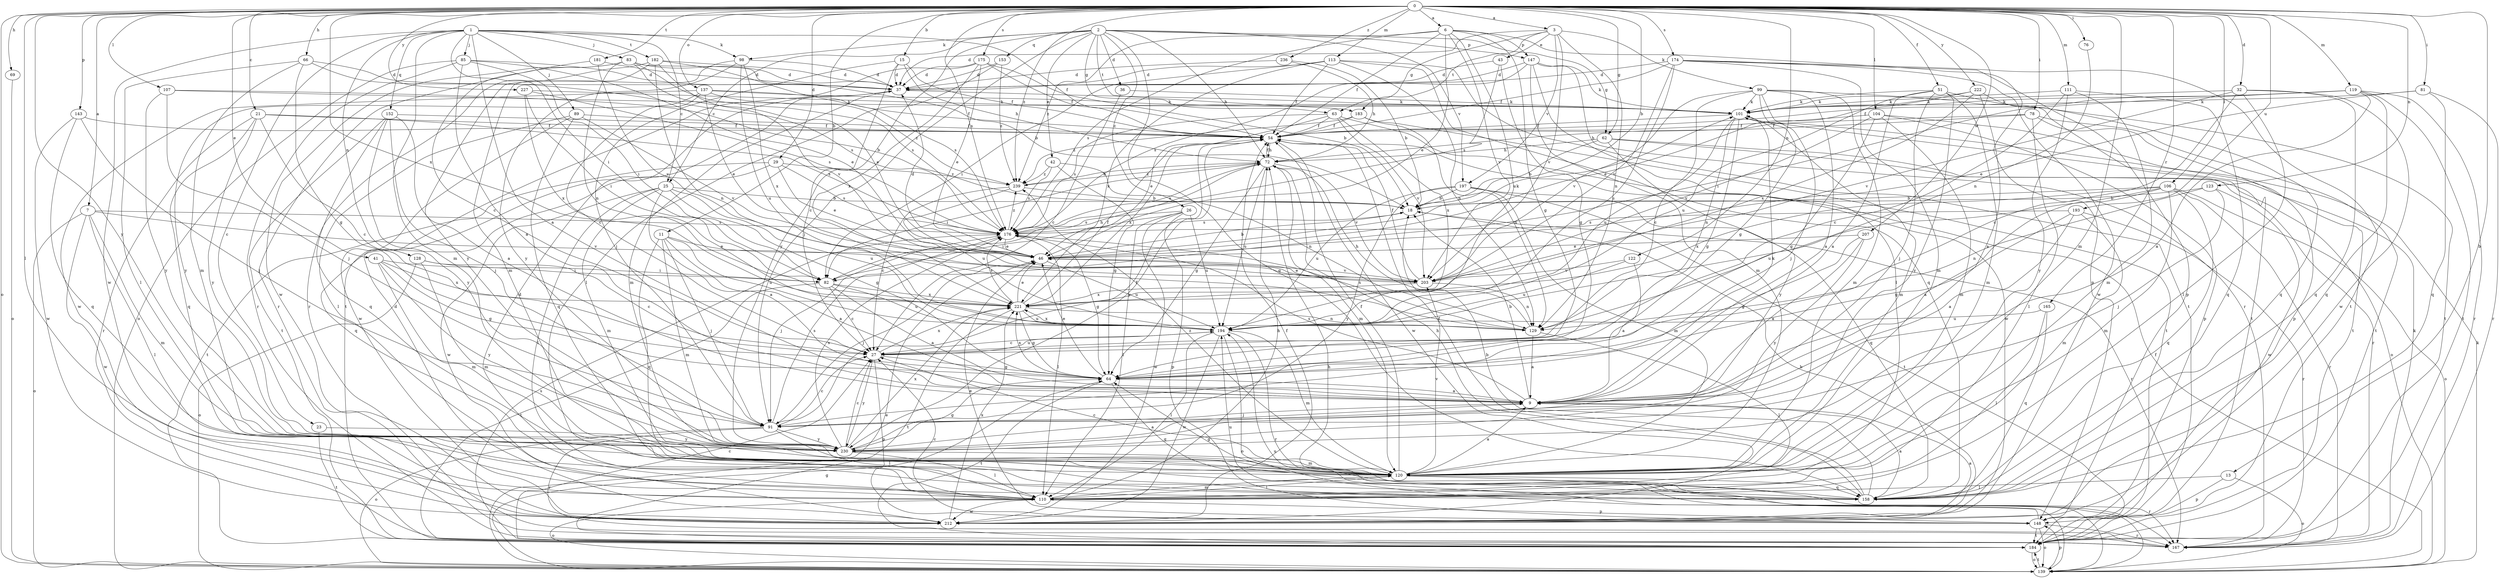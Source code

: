 strict digraph  {
0;
1;
2;
3;
6;
7;
9;
11;
13;
15;
18;
21;
23;
25;
26;
27;
29;
32;
36;
37;
41;
42;
43;
46;
51;
54;
62;
63;
64;
66;
69;
72;
76;
78;
81;
82;
83;
85;
89;
91;
98;
99;
101;
104;
106;
107;
110;
111;
113;
119;
120;
122;
123;
128;
129;
137;
139;
143;
147;
148;
152;
153;
158;
165;
167;
174;
175;
176;
181;
182;
183;
184;
193;
194;
197;
203;
207;
212;
221;
222;
227;
230;
236;
239;
0 -> 3  [label=a];
0 -> 6  [label=a];
0 -> 7  [label=a];
0 -> 11  [label=b];
0 -> 13  [label=b];
0 -> 15  [label=b];
0 -> 18  [label=b];
0 -> 21  [label=c];
0 -> 29  [label=d];
0 -> 32  [label=d];
0 -> 41  [label=e];
0 -> 51  [label=f];
0 -> 62  [label=g];
0 -> 66  [label=h];
0 -> 69  [label=h];
0 -> 76  [label=i];
0 -> 78  [label=i];
0 -> 81  [label=i];
0 -> 104  [label=l];
0 -> 106  [label=l];
0 -> 107  [label=l];
0 -> 110  [label=l];
0 -> 111  [label=m];
0 -> 113  [label=m];
0 -> 119  [label=m];
0 -> 120  [label=m];
0 -> 122  [label=n];
0 -> 123  [label=n];
0 -> 137  [label=o];
0 -> 139  [label=o];
0 -> 143  [label=p];
0 -> 165  [label=r];
0 -> 174  [label=s];
0 -> 175  [label=s];
0 -> 176  [label=s];
0 -> 181  [label=t];
0 -> 193  [label=u];
0 -> 207  [label=w];
0 -> 221  [label=x];
0 -> 222  [label=y];
0 -> 227  [label=y];
0 -> 230  [label=y];
0 -> 236  [label=z];
0 -> 239  [label=z];
1 -> 9  [label=a];
1 -> 23  [label=c];
1 -> 25  [label=c];
1 -> 54  [label=f];
1 -> 82  [label=i];
1 -> 83  [label=j];
1 -> 85  [label=j];
1 -> 89  [label=j];
1 -> 98  [label=k];
1 -> 120  [label=m];
1 -> 128  [label=n];
1 -> 152  [label=q];
1 -> 182  [label=t];
1 -> 212  [label=w];
2 -> 25  [label=c];
2 -> 26  [label=c];
2 -> 36  [label=d];
2 -> 42  [label=e];
2 -> 62  [label=g];
2 -> 63  [label=g];
2 -> 72  [label=h];
2 -> 91  [label=j];
2 -> 98  [label=k];
2 -> 147  [label=p];
2 -> 153  [label=q];
2 -> 158  [label=q];
2 -> 183  [label=t];
2 -> 197  [label=v];
2 -> 230  [label=y];
3 -> 37  [label=d];
3 -> 43  [label=e];
3 -> 63  [label=g];
3 -> 99  [label=k];
3 -> 129  [label=n];
3 -> 183  [label=t];
3 -> 197  [label=v];
3 -> 203  [label=v];
6 -> 46  [label=e];
6 -> 54  [label=f];
6 -> 64  [label=g];
6 -> 147  [label=p];
6 -> 148  [label=p];
6 -> 176  [label=s];
6 -> 194  [label=u];
6 -> 203  [label=v];
6 -> 239  [label=z];
7 -> 110  [label=l];
7 -> 120  [label=m];
7 -> 139  [label=o];
7 -> 176  [label=s];
7 -> 203  [label=v];
7 -> 212  [label=w];
9 -> 18  [label=b];
9 -> 91  [label=j];
9 -> 101  [label=k];
9 -> 176  [label=s];
11 -> 9  [label=a];
11 -> 46  [label=e];
11 -> 91  [label=j];
11 -> 120  [label=m];
11 -> 158  [label=q];
11 -> 194  [label=u];
13 -> 110  [label=l];
13 -> 139  [label=o];
13 -> 148  [label=p];
15 -> 27  [label=c];
15 -> 37  [label=d];
15 -> 54  [label=f];
15 -> 72  [label=h];
15 -> 91  [label=j];
18 -> 167  [label=r];
18 -> 176  [label=s];
21 -> 27  [label=c];
21 -> 54  [label=f];
21 -> 158  [label=q];
21 -> 167  [label=r];
21 -> 176  [label=s];
21 -> 230  [label=y];
23 -> 184  [label=t];
23 -> 230  [label=y];
25 -> 9  [label=a];
25 -> 18  [label=b];
25 -> 64  [label=g];
25 -> 110  [label=l];
25 -> 120  [label=m];
25 -> 194  [label=u];
25 -> 212  [label=w];
26 -> 82  [label=i];
26 -> 110  [label=l];
26 -> 148  [label=p];
26 -> 176  [label=s];
26 -> 194  [label=u];
26 -> 212  [label=w];
27 -> 64  [label=g];
27 -> 148  [label=p];
27 -> 194  [label=u];
27 -> 221  [label=x];
27 -> 230  [label=y];
29 -> 46  [label=e];
29 -> 158  [label=q];
29 -> 176  [label=s];
29 -> 184  [label=t];
29 -> 239  [label=z];
32 -> 27  [label=c];
32 -> 101  [label=k];
32 -> 110  [label=l];
32 -> 158  [label=q];
32 -> 203  [label=v];
32 -> 212  [label=w];
36 -> 27  [label=c];
36 -> 101  [label=k];
37 -> 101  [label=k];
37 -> 120  [label=m];
41 -> 64  [label=g];
41 -> 82  [label=i];
41 -> 120  [label=m];
41 -> 221  [label=x];
41 -> 230  [label=y];
42 -> 64  [label=g];
42 -> 129  [label=n];
42 -> 176  [label=s];
42 -> 239  [label=z];
43 -> 37  [label=d];
43 -> 64  [label=g];
43 -> 176  [label=s];
46 -> 18  [label=b];
46 -> 37  [label=d];
46 -> 91  [label=j];
46 -> 101  [label=k];
46 -> 194  [label=u];
46 -> 203  [label=v];
51 -> 9  [label=a];
51 -> 91  [label=j];
51 -> 101  [label=k];
51 -> 120  [label=m];
51 -> 184  [label=t];
51 -> 194  [label=u];
51 -> 230  [label=y];
54 -> 72  [label=h];
54 -> 212  [label=w];
54 -> 221  [label=x];
54 -> 230  [label=y];
62 -> 18  [label=b];
62 -> 72  [label=h];
62 -> 139  [label=o];
62 -> 167  [label=r];
62 -> 230  [label=y];
63 -> 46  [label=e];
63 -> 54  [label=f];
63 -> 176  [label=s];
63 -> 203  [label=v];
63 -> 212  [label=w];
63 -> 221  [label=x];
64 -> 9  [label=a];
64 -> 46  [label=e];
64 -> 158  [label=q];
64 -> 184  [label=t];
64 -> 221  [label=x];
66 -> 37  [label=d];
66 -> 64  [label=g];
66 -> 110  [label=l];
66 -> 120  [label=m];
66 -> 176  [label=s];
69 -> 139  [label=o];
72 -> 54  [label=f];
72 -> 64  [label=g];
72 -> 82  [label=i];
72 -> 120  [label=m];
72 -> 176  [label=s];
72 -> 194  [label=u];
72 -> 203  [label=v];
72 -> 239  [label=z];
76 -> 129  [label=n];
78 -> 54  [label=f];
78 -> 72  [label=h];
78 -> 110  [label=l];
78 -> 148  [label=p];
78 -> 184  [label=t];
81 -> 46  [label=e];
81 -> 101  [label=k];
81 -> 158  [label=q];
81 -> 167  [label=r];
82 -> 9  [label=a];
82 -> 27  [label=c];
82 -> 72  [label=h];
82 -> 184  [label=t];
82 -> 194  [label=u];
82 -> 221  [label=x];
83 -> 18  [label=b];
83 -> 37  [label=d];
83 -> 46  [label=e];
83 -> 129  [label=n];
83 -> 167  [label=r];
83 -> 176  [label=s];
83 -> 212  [label=w];
85 -> 9  [label=a];
85 -> 37  [label=d];
85 -> 46  [label=e];
85 -> 82  [label=i];
85 -> 139  [label=o];
85 -> 167  [label=r];
89 -> 54  [label=f];
89 -> 110  [label=l];
89 -> 158  [label=q];
89 -> 203  [label=v];
89 -> 212  [label=w];
91 -> 27  [label=c];
91 -> 54  [label=f];
91 -> 110  [label=l];
91 -> 139  [label=o];
91 -> 167  [label=r];
91 -> 176  [label=s];
91 -> 230  [label=y];
98 -> 37  [label=d];
98 -> 120  [label=m];
98 -> 194  [label=u];
98 -> 221  [label=x];
98 -> 230  [label=y];
99 -> 9  [label=a];
99 -> 27  [label=c];
99 -> 64  [label=g];
99 -> 91  [label=j];
99 -> 101  [label=k];
99 -> 120  [label=m];
99 -> 184  [label=t];
99 -> 203  [label=v];
101 -> 54  [label=f];
101 -> 64  [label=g];
101 -> 120  [label=m];
101 -> 129  [label=n];
101 -> 194  [label=u];
104 -> 54  [label=f];
104 -> 64  [label=g];
104 -> 120  [label=m];
104 -> 148  [label=p];
104 -> 184  [label=t];
104 -> 203  [label=v];
106 -> 9  [label=a];
106 -> 18  [label=b];
106 -> 120  [label=m];
106 -> 139  [label=o];
106 -> 158  [label=q];
106 -> 167  [label=r];
106 -> 194  [label=u];
106 -> 221  [label=x];
107 -> 18  [label=b];
107 -> 91  [label=j];
107 -> 101  [label=k];
107 -> 230  [label=y];
110 -> 37  [label=d];
110 -> 72  [label=h];
110 -> 120  [label=m];
110 -> 139  [label=o];
110 -> 148  [label=p];
110 -> 212  [label=w];
111 -> 27  [label=c];
111 -> 101  [label=k];
111 -> 120  [label=m];
111 -> 158  [label=q];
111 -> 230  [label=y];
113 -> 37  [label=d];
113 -> 54  [label=f];
113 -> 82  [label=i];
113 -> 129  [label=n];
113 -> 158  [label=q];
113 -> 184  [label=t];
113 -> 221  [label=x];
119 -> 9  [label=a];
119 -> 54  [label=f];
119 -> 82  [label=i];
119 -> 101  [label=k];
119 -> 158  [label=q];
119 -> 167  [label=r];
119 -> 184  [label=t];
120 -> 9  [label=a];
120 -> 27  [label=c];
120 -> 54  [label=f];
120 -> 110  [label=l];
120 -> 158  [label=q];
120 -> 167  [label=r];
120 -> 203  [label=v];
120 -> 239  [label=z];
122 -> 9  [label=a];
122 -> 194  [label=u];
122 -> 203  [label=v];
123 -> 18  [label=b];
123 -> 91  [label=j];
123 -> 129  [label=n];
123 -> 212  [label=w];
128 -> 27  [label=c];
128 -> 82  [label=i];
128 -> 120  [label=m];
128 -> 139  [label=o];
129 -> 9  [label=a];
129 -> 72  [label=h];
129 -> 110  [label=l];
129 -> 176  [label=s];
137 -> 27  [label=c];
137 -> 46  [label=e];
137 -> 54  [label=f];
137 -> 101  [label=k];
137 -> 212  [label=w];
137 -> 230  [label=y];
137 -> 239  [label=z];
139 -> 46  [label=e];
139 -> 54  [label=f];
139 -> 64  [label=g];
139 -> 72  [label=h];
139 -> 101  [label=k];
139 -> 148  [label=p];
139 -> 184  [label=t];
139 -> 194  [label=u];
143 -> 54  [label=f];
143 -> 91  [label=j];
143 -> 158  [label=q];
143 -> 212  [label=w];
147 -> 37  [label=d];
147 -> 101  [label=k];
147 -> 110  [label=l];
147 -> 120  [label=m];
147 -> 167  [label=r];
147 -> 176  [label=s];
148 -> 27  [label=c];
148 -> 46  [label=e];
148 -> 139  [label=o];
148 -> 167  [label=r];
148 -> 184  [label=t];
148 -> 194  [label=u];
152 -> 9  [label=a];
152 -> 54  [label=f];
152 -> 91  [label=j];
152 -> 158  [label=q];
152 -> 184  [label=t];
152 -> 230  [label=y];
153 -> 37  [label=d];
153 -> 110  [label=l];
153 -> 239  [label=z];
158 -> 9  [label=a];
158 -> 18  [label=b];
158 -> 54  [label=f];
158 -> 64  [label=g];
158 -> 72  [label=h];
165 -> 110  [label=l];
165 -> 158  [label=q];
165 -> 194  [label=u];
167 -> 101  [label=k];
174 -> 37  [label=d];
174 -> 54  [label=f];
174 -> 120  [label=m];
174 -> 148  [label=p];
174 -> 184  [label=t];
174 -> 194  [label=u];
174 -> 203  [label=v];
174 -> 212  [label=w];
175 -> 18  [label=b];
175 -> 37  [label=d];
175 -> 46  [label=e];
175 -> 54  [label=f];
175 -> 184  [label=t];
175 -> 221  [label=x];
176 -> 46  [label=e];
176 -> 64  [label=g];
176 -> 91  [label=j];
176 -> 110  [label=l];
176 -> 239  [label=z];
181 -> 27  [label=c];
181 -> 37  [label=d];
181 -> 203  [label=v];
182 -> 37  [label=d];
182 -> 129  [label=n];
182 -> 167  [label=r];
182 -> 176  [label=s];
182 -> 203  [label=v];
182 -> 230  [label=y];
183 -> 54  [label=f];
183 -> 129  [label=n];
183 -> 184  [label=t];
183 -> 239  [label=z];
184 -> 27  [label=c];
184 -> 139  [label=o];
184 -> 176  [label=s];
193 -> 9  [label=a];
193 -> 64  [label=g];
193 -> 120  [label=m];
193 -> 167  [label=r];
193 -> 176  [label=s];
194 -> 27  [label=c];
194 -> 110  [label=l];
194 -> 120  [label=m];
194 -> 139  [label=o];
194 -> 167  [label=r];
194 -> 212  [label=w];
194 -> 221  [label=x];
197 -> 18  [label=b];
197 -> 120  [label=m];
197 -> 158  [label=q];
197 -> 184  [label=t];
197 -> 194  [label=u];
197 -> 230  [label=y];
203 -> 46  [label=e];
203 -> 54  [label=f];
203 -> 129  [label=n];
203 -> 221  [label=x];
207 -> 9  [label=a];
207 -> 46  [label=e];
207 -> 64  [label=g];
207 -> 230  [label=y];
212 -> 9  [label=a];
212 -> 18  [label=b];
212 -> 37  [label=d];
212 -> 54  [label=f];
212 -> 221  [label=x];
221 -> 46  [label=e];
221 -> 54  [label=f];
221 -> 64  [label=g];
221 -> 129  [label=n];
221 -> 176  [label=s];
221 -> 184  [label=t];
221 -> 194  [label=u];
222 -> 9  [label=a];
222 -> 46  [label=e];
222 -> 101  [label=k];
222 -> 158  [label=q];
222 -> 221  [label=x];
227 -> 82  [label=i];
227 -> 101  [label=k];
227 -> 176  [label=s];
227 -> 221  [label=x];
230 -> 9  [label=a];
230 -> 27  [label=c];
230 -> 64  [label=g];
230 -> 110  [label=l];
230 -> 120  [label=m];
230 -> 176  [label=s];
230 -> 221  [label=x];
236 -> 18  [label=b];
236 -> 37  [label=d];
236 -> 72  [label=h];
239 -> 18  [label=b];
239 -> 27  [label=c];
239 -> 72  [label=h];
239 -> 194  [label=u];
}
